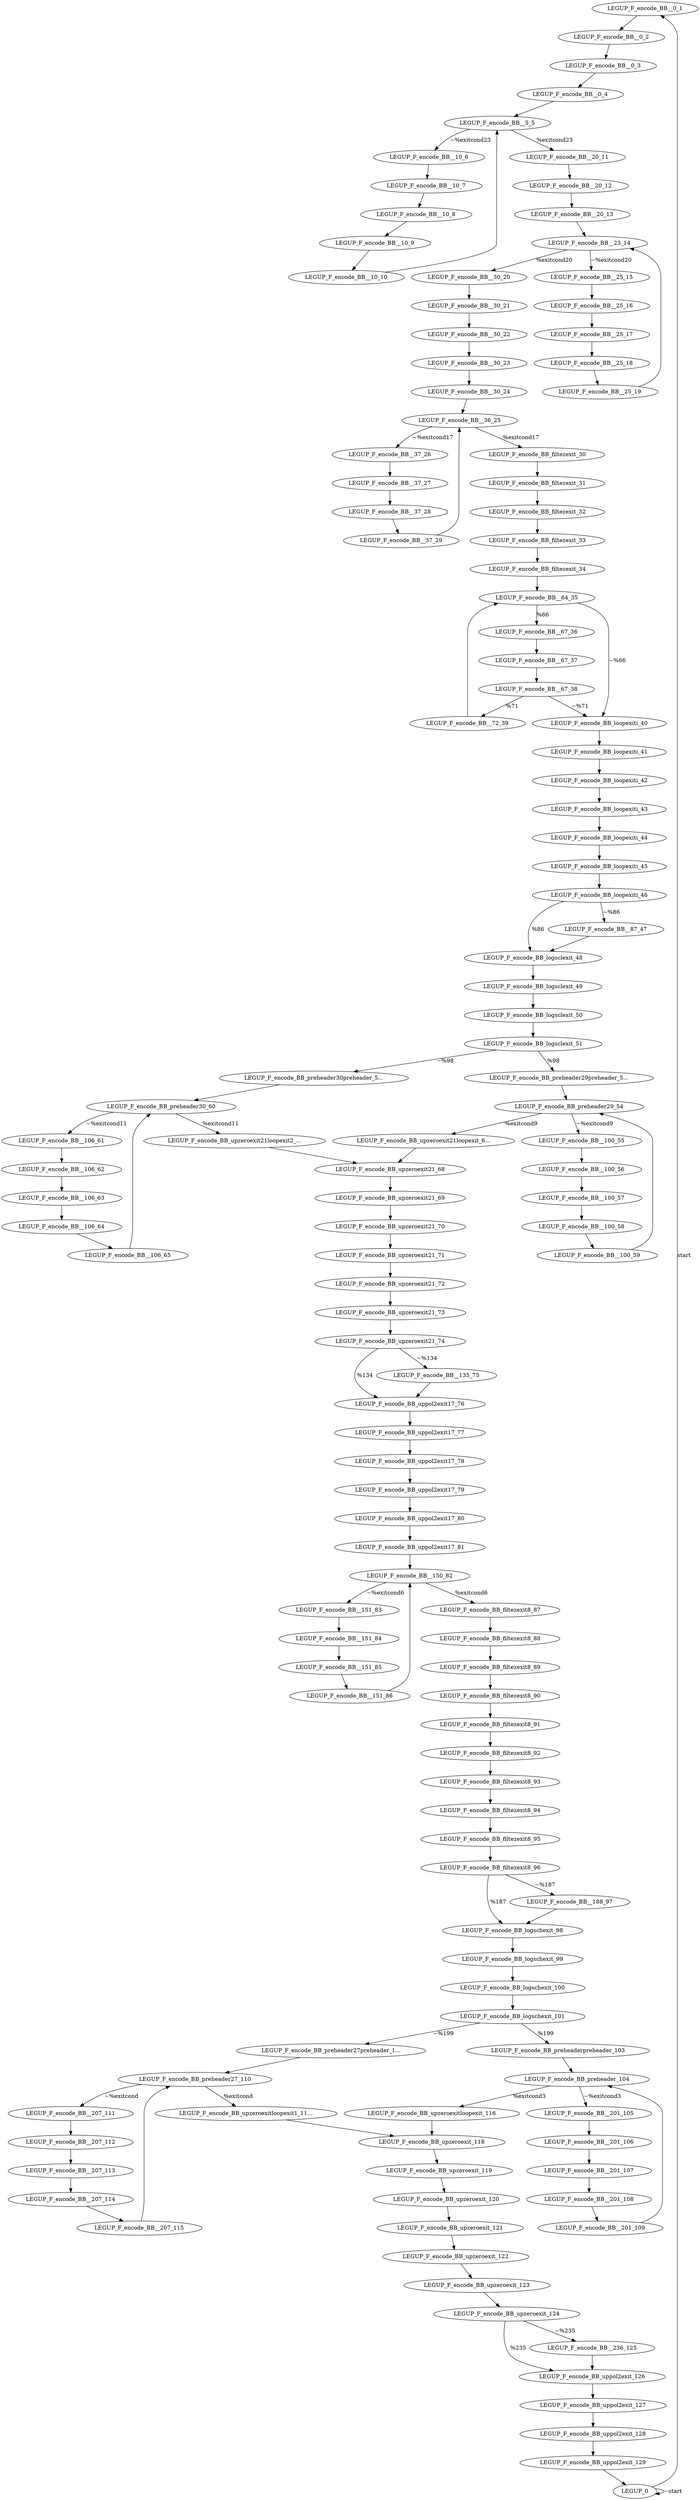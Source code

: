 digraph {
Node0x31765a0[label="LEGUP_F_encode_BB__0_1"];
Node0x3176310[label="LEGUP_0"];
Node0x3176310 -> Node0x31765a0[label="start"];
Node0x3176310 -> Node0x3176310[label="~start"];
Node0x31bd010[label="LEGUP_F_encode_BB__0_2"];
Node0x31765a0 -> Node0x31bd010;
Node0x31bd150[label="LEGUP_F_encode_BB__0_3"];
Node0x31bd010 -> Node0x31bd150;
Node0x31bd290[label="LEGUP_F_encode_BB__0_4"];
Node0x31bd150 -> Node0x31bd290;
Node0x31766f0[label="LEGUP_F_encode_BB__5_5"];
Node0x31bd290 -> Node0x31766f0;
Node0x3176990[label="LEGUP_F_encode_BB__20_11"];
Node0x31766f0 -> Node0x3176990[label="%exitcond23"];
Node0x3176840[label="LEGUP_F_encode_BB__10_6"];
Node0x31766f0 -> Node0x3176840[label="~%exitcond23"];
Node0x31be650[label="LEGUP_F_encode_BB__10_7"];
Node0x3176840 -> Node0x31be650;
Node0x31be720[label="LEGUP_F_encode_BB__10_8"];
Node0x31be650 -> Node0x31be720;
Node0x31be7f0[label="LEGUP_F_encode_BB__10_9"];
Node0x31be720 -> Node0x31be7f0;
Node0x31be8c0[label="LEGUP_F_encode_BB__10_10"];
Node0x31be7f0 -> Node0x31be8c0;
Node0x31be8c0 -> Node0x31766f0;
Node0x31bea90[label="LEGUP_F_encode_BB__20_12"];
Node0x3176990 -> Node0x31bea90;
Node0x31beb60[label="LEGUP_F_encode_BB__20_13"];
Node0x31bea90 -> Node0x31beb60;
Node0x3176b10[label="LEGUP_F_encode_BB__23_14"];
Node0x31beb60 -> Node0x3176b10;
Node0x3176e10[label="LEGUP_F_encode_BB__30_20"];
Node0x3176b10 -> Node0x3176e10[label="%exitcond20"];
Node0x3176c90[label="LEGUP_F_encode_BB__25_15"];
Node0x3176b10 -> Node0x3176c90[label="~%exitcond20"];
Node0x31bec70[label="LEGUP_F_encode_BB__25_16"];
Node0x3176c90 -> Node0x31bec70;
Node0x31bed40[label="LEGUP_F_encode_BB__25_17"];
Node0x31bec70 -> Node0x31bed40;
Node0x31bee10[label="LEGUP_F_encode_BB__25_18"];
Node0x31bed40 -> Node0x31bee10;
Node0x31beee0[label="LEGUP_F_encode_BB__25_19"];
Node0x31bee10 -> Node0x31beee0;
Node0x31beee0 -> Node0x3176b10;
Node0x31bfb80[label="LEGUP_F_encode_BB__30_21"];
Node0x3176e10 -> Node0x31bfb80;
Node0x31bfc50[label="LEGUP_F_encode_BB__30_22"];
Node0x31bfb80 -> Node0x31bfc50;
Node0x31bfd20[label="LEGUP_F_encode_BB__30_23"];
Node0x31bfc50 -> Node0x31bfd20;
Node0x31bfdf0[label="LEGUP_F_encode_BB__30_24"];
Node0x31bfd20 -> Node0x31bfdf0;
Node0x31754d0[label="LEGUP_F_encode_BB__36_25"];
Node0x31bfdf0 -> Node0x31754d0;
Node0x3175790[label="LEGUP_F_encode_BB_filtezexit_30"];
Node0x31754d0 -> Node0x3175790[label="%exitcond17"];
Node0x3175610[label="LEGUP_F_encode_BB__37_26"];
Node0x31754d0 -> Node0x3175610[label="~%exitcond17"];
Node0x31bd360[label="LEGUP_F_encode_BB__37_27"];
Node0x3175610 -> Node0x31bd360;
Node0x31bd430[label="LEGUP_F_encode_BB__37_28"];
Node0x31bd360 -> Node0x31bd430;
Node0x31bd500[label="LEGUP_F_encode_BB__37_29"];
Node0x31bd430 -> Node0x31bd500;
Node0x31bd500 -> Node0x31754d0;
Node0x31bde20[label="LEGUP_F_encode_BB_filtezexit_31"];
Node0x3175790 -> Node0x31bde20;
Node0x31bdef0[label="LEGUP_F_encode_BB_filtezexit_32"];
Node0x31bde20 -> Node0x31bdef0;
Node0x31bdfc0[label="LEGUP_F_encode_BB_filtezexit_33"];
Node0x31bdef0 -> Node0x31bdfc0;
Node0x31be090[label="LEGUP_F_encode_BB_filtezexit_34"];
Node0x31bdfc0 -> Node0x31be090;
Node0x3175910[label="LEGUP_F_encode_BB__64_35"];
Node0x31be090 -> Node0x3175910;
Node0x3175a90[label="LEGUP_F_encode_BB__67_36"];
Node0x3175910 -> Node0x3175a90[label="%66"];
Node0x3175d90[label="LEGUP_F_encode_BB_loopexiti_40"];
Node0x3175910 -> Node0x3175d90[label="~%66"];
Node0x31c0bf0[label="LEGUP_F_encode_BB__67_37"];
Node0x3175a90 -> Node0x31c0bf0;
Node0x31c0cc0[label="LEGUP_F_encode_BB__67_38"];
Node0x31c0bf0 -> Node0x31c0cc0;
Node0x3175c10[label="LEGUP_F_encode_BB__72_39"];
Node0x31c0cc0 -> Node0x3175c10[label="%71"];
Node0x31c0cc0 -> Node0x3175d90[label="~%71"];
Node0x3175c10 -> Node0x3175910;
Node0x31bd970[label="LEGUP_F_encode_BB_loopexiti_41"];
Node0x3175d90 -> Node0x31bd970;
Node0x31bda70[label="LEGUP_F_encode_BB_loopexiti_42"];
Node0x31bd970 -> Node0x31bda70;
Node0x31c18f0[label="LEGUP_F_encode_BB_loopexiti_43"];
Node0x31bda70 -> Node0x31c18f0;
Node0x31c19f0[label="LEGUP_F_encode_BB_loopexiti_44"];
Node0x31c18f0 -> Node0x31c19f0;
Node0x31c1af0[label="LEGUP_F_encode_BB_loopexiti_45"];
Node0x31c19f0 -> Node0x31c1af0;
Node0x31c1bf0[label="LEGUP_F_encode_BB_loopexiti_46"];
Node0x31c1af0 -> Node0x31c1bf0;
Node0x3176090[label="LEGUP_F_encode_BB_logsclexit_48"];
Node0x31c1bf0 -> Node0x3176090[label="%86"];
Node0x3175f10[label="LEGUP_F_encode_BB__87_47"];
Node0x31c1bf0 -> Node0x3175f10[label="~%86"];
Node0x3175f10 -> Node0x3176090;
Node0x31c02d0[label="LEGUP_F_encode_BB_logsclexit_49"];
Node0x3176090 -> Node0x31c02d0;
Node0x31c03a0[label="LEGUP_F_encode_BB_logsclexit_50"];
Node0x31c02d0 -> Node0x31c03a0;
Node0x31c0470[label="LEGUP_F_encode_BB_logsclexit_51"];
Node0x31c03a0 -> Node0x31c0470;
Node0x31ba790[label="LEGUP_F_encode_BB_preheader29preheader_5..."];
Node0x31c0470 -> Node0x31ba790[label="%98"];
Node0x31ba610[label="LEGUP_F_encode_BB_preheader30preheader_5..."];
Node0x31c0470 -> Node0x31ba610[label="~%98"];
Node0x31bac10[label="LEGUP_F_encode_BB_preheader30_60"];
Node0x31ba610 -> Node0x31bac10;
Node0x31ba910[label="LEGUP_F_encode_BB_preheader29_54"];
Node0x31ba790 -> Node0x31ba910;
Node0x31baf10[label="LEGUP_F_encode_BB_upzeroexit21loopexit_6..."];
Node0x31ba910 -> Node0x31baf10[label="%exitcond9"];
Node0x31baa90[label="LEGUP_F_encode_BB__100_55"];
Node0x31ba910 -> Node0x31baa90[label="~%exitcond9"];
Node0x31bf200[label="LEGUP_F_encode_BB__100_56"];
Node0x31baa90 -> Node0x31bf200;
Node0x31bf2d0[label="LEGUP_F_encode_BB__100_57"];
Node0x31bf200 -> Node0x31bf2d0;
Node0x31bf3a0[label="LEGUP_F_encode_BB__100_58"];
Node0x31bf2d0 -> Node0x31bf3a0;
Node0x31bf470[label="LEGUP_F_encode_BB__100_59"];
Node0x31bf3a0 -> Node0x31bf470;
Node0x31bf470 -> Node0x31ba910;
Node0x31bb090[label="LEGUP_F_encode_BB_upzeroexit21loopexit2_..."];
Node0x31bac10 -> Node0x31bb090[label="%exitcond11"];
Node0x31bad90[label="LEGUP_F_encode_BB__106_61"];
Node0x31bac10 -> Node0x31bad90[label="~%exitcond11"];
Node0x31bf780[label="LEGUP_F_encode_BB__106_62"];
Node0x31bad90 -> Node0x31bf780;
Node0x31bf850[label="LEGUP_F_encode_BB__106_63"];
Node0x31bf780 -> Node0x31bf850;
Node0x31bf920[label="LEGUP_F_encode_BB__106_64"];
Node0x31bf850 -> Node0x31bf920;
Node0x31c0f10[label="LEGUP_F_encode_BB__106_65"];
Node0x31bf920 -> Node0x31c0f10;
Node0x31c0f10 -> Node0x31bac10;
Node0x31bb210[label="LEGUP_F_encode_BB_upzeroexit21_68"];
Node0x31baf10 -> Node0x31bb210;
Node0x31bb090 -> Node0x31bb210;
Node0x31c1280[label="LEGUP_F_encode_BB_upzeroexit21_69"];
Node0x31bb210 -> Node0x31c1280;
Node0x31c1350[label="LEGUP_F_encode_BB_upzeroexit21_70"];
Node0x31c1280 -> Node0x31c1350;
Node0x31c1420[label="LEGUP_F_encode_BB_upzeroexit21_71"];
Node0x31c1350 -> Node0x31c1420;
Node0x31c14f0[label="LEGUP_F_encode_BB_upzeroexit21_72"];
Node0x31c1420 -> Node0x31c14f0;
Node0x31c15c0[label="LEGUP_F_encode_BB_upzeroexit21_73"];
Node0x31c14f0 -> Node0x31c15c0;
Node0x31c16c0[label="LEGUP_F_encode_BB_upzeroexit21_74"];
Node0x31c15c0 -> Node0x31c16c0;
Node0x31bb510[label="LEGUP_F_encode_BB_uppol2exit17_76"];
Node0x31c16c0 -> Node0x31bb510[label="%134"];
Node0x31bb390[label="LEGUP_F_encode_BB__135_75"];
Node0x31c16c0 -> Node0x31bb390[label="~%134"];
Node0x31bb390 -> Node0x31bb510;
Node0x31a8310[label="LEGUP_F_encode_BB_uppol2exit17_77"];
Node0x31bb510 -> Node0x31a8310;
Node0x31a83e0[label="LEGUP_F_encode_BB_uppol2exit17_78"];
Node0x31a8310 -> Node0x31a83e0;
Node0x31a84b0[label="LEGUP_F_encode_BB_uppol2exit17_79"];
Node0x31a83e0 -> Node0x31a84b0;
Node0x31a8580[label="LEGUP_F_encode_BB_uppol2exit17_80"];
Node0x31a84b0 -> Node0x31a8580;
Node0x31a8650[label="LEGUP_F_encode_BB_uppol2exit17_81"];
Node0x31a8580 -> Node0x31a8650;
Node0x31bb690[label="LEGUP_F_encode_BB__150_82"];
Node0x31a8650 -> Node0x31bb690;
Node0x31bba90[label="LEGUP_F_encode_BB_filtezexit8_87"];
Node0x31bb690 -> Node0x31bba90[label="%exitcond6"];
Node0x31bb810[label="LEGUP_F_encode_BB__151_83"];
Node0x31bb690 -> Node0x31bb810[label="~%exitcond6"];
Node0x31a66c0[label="LEGUP_F_encode_BB__151_84"];
Node0x31bb810 -> Node0x31a66c0;
Node0x31a6790[label="LEGUP_F_encode_BB__151_85"];
Node0x31a66c0 -> Node0x31a6790;
Node0x31a6860[label="LEGUP_F_encode_BB__151_86"];
Node0x31a6790 -> Node0x31a6860;
Node0x31a6860 -> Node0x31bb690;
Node0x31a7390[label="LEGUP_F_encode_BB_filtezexit8_88"];
Node0x31bba90 -> Node0x31a7390;
Node0x31a7460[label="LEGUP_F_encode_BB_filtezexit8_89"];
Node0x31a7390 -> Node0x31a7460;
Node0x31a7530[label="LEGUP_F_encode_BB_filtezexit8_90"];
Node0x31a7460 -> Node0x31a7530;
Node0x31a7600[label="LEGUP_F_encode_BB_filtezexit8_91"];
Node0x31a7530 -> Node0x31a7600;
Node0x31a76d0[label="LEGUP_F_encode_BB_filtezexit8_92"];
Node0x31a7600 -> Node0x31a76d0;
Node0x31a77d0[label="LEGUP_F_encode_BB_filtezexit8_93"];
Node0x31a76d0 -> Node0x31a77d0;
Node0x31a78d0[label="LEGUP_F_encode_BB_filtezexit8_94"];
Node0x31a77d0 -> Node0x31a78d0;
Node0x31a79d0[label="LEGUP_F_encode_BB_filtezexit8_95"];
Node0x31a78d0 -> Node0x31a79d0;
Node0x31a7ad0[label="LEGUP_F_encode_BB_filtezexit8_96"];
Node0x31a79d0 -> Node0x31a7ad0;
Node0x31bbd90[label="LEGUP_F_encode_BB_logschexit_98"];
Node0x31a7ad0 -> Node0x31bbd90[label="%187"];
Node0x31bbc10[label="LEGUP_F_encode_BB__188_97"];
Node0x31a7ad0 -> Node0x31bbc10[label="~%187"];
Node0x31bbc10 -> Node0x31bbd90;
Node0x31a6480[label="LEGUP_F_encode_BB_logschexit_99"];
Node0x31bbd90 -> Node0x31a6480;
Node0x31a6a90[label="LEGUP_F_encode_BB_logschexit_100"];
Node0x31a6480 -> Node0x31a6a90;
Node0x31a6b60[label="LEGUP_F_encode_BB_logschexit_101"];
Node0x31a6a90 -> Node0x31a6b60;
Node0x31bc090[label="LEGUP_F_encode_BB_preheaderpreheader_103"];
Node0x31a6b60 -> Node0x31bc090[label="%199"];
Node0x31bbf10[label="LEGUP_F_encode_BB_preheader27preheader_1..."];
Node0x31a6b60 -> Node0x31bbf10[label="~%199"];
Node0x31bc510[label="LEGUP_F_encode_BB_preheader27_110"];
Node0x31bbf10 -> Node0x31bc510;
Node0x31bc210[label="LEGUP_F_encode_BB_preheader_104"];
Node0x31bc090 -> Node0x31bc210;
Node0x31bc810[label="LEGUP_F_encode_BB_upzeroexitloopexit_116"];
Node0x31bc210 -> Node0x31bc810[label="%exitcond3"];
Node0x31bc390[label="LEGUP_F_encode_BB__201_105"];
Node0x31bc210 -> Node0x31bc390[label="~%exitcond3"];
Node0x31a6050[label="LEGUP_F_encode_BB__201_106"];
Node0x31bc390 -> Node0x31a6050;
Node0x31a6120[label="LEGUP_F_encode_BB__201_107"];
Node0x31a6050 -> Node0x31a6120;
Node0x31a61f0[label="LEGUP_F_encode_BB__201_108"];
Node0x31a6120 -> Node0x31a61f0;
Node0x31a62c0[label="LEGUP_F_encode_BB__201_109"];
Node0x31a61f0 -> Node0x31a62c0;
Node0x31a62c0 -> Node0x31bc210;
Node0x31bc990[label="LEGUP_F_encode_BB_upzeroexitloopexit1_11..."];
Node0x31bc510 -> Node0x31bc990[label="%exitcond"];
Node0x31bc690[label="LEGUP_F_encode_BB__207_111"];
Node0x31bc510 -> Node0x31bc690[label="~%exitcond"];
Node0x31ac990[label="LEGUP_F_encode_BB__207_112"];
Node0x31bc690 -> Node0x31ac990;
Node0x31aca60[label="LEGUP_F_encode_BB__207_113"];
Node0x31ac990 -> Node0x31aca60;
Node0x31acb30[label="LEGUP_F_encode_BB__207_114"];
Node0x31aca60 -> Node0x31acb30;
Node0x31acc00[label="LEGUP_F_encode_BB__207_115"];
Node0x31acb30 -> Node0x31acc00;
Node0x31acc00 -> Node0x31bc510;
Node0x31bcb10[label="LEGUP_F_encode_BB_upzeroexit_118"];
Node0x31bc810 -> Node0x31bcb10;
Node0x31bc990 -> Node0x31bcb10;
Node0x31acf90[label="LEGUP_F_encode_BB_upzeroexit_119"];
Node0x31bcb10 -> Node0x31acf90;
Node0x31ad060[label="LEGUP_F_encode_BB_upzeroexit_120"];
Node0x31acf90 -> Node0x31ad060;
Node0x31ad130[label="LEGUP_F_encode_BB_upzeroexit_121"];
Node0x31ad060 -> Node0x31ad130;
Node0x31ad200[label="LEGUP_F_encode_BB_upzeroexit_122"];
Node0x31ad130 -> Node0x31ad200;
Node0x31ad2d0[label="LEGUP_F_encode_BB_upzeroexit_123"];
Node0x31ad200 -> Node0x31ad2d0;
Node0x31ad3d0[label="LEGUP_F_encode_BB_upzeroexit_124"];
Node0x31ad2d0 -> Node0x31ad3d0;
Node0x31bce10[label="LEGUP_F_encode_BB_uppol2exit_126"];
Node0x31ad3d0 -> Node0x31bce10[label="%235"];
Node0x31bcc90[label="LEGUP_F_encode_BB__236_125"];
Node0x31ad3d0 -> Node0x31bcc90[label="~%235"];
Node0x31bcc90 -> Node0x31bce10;
Node0x31ada50[label="LEGUP_F_encode_BB_uppol2exit_127"];
Node0x31bce10 -> Node0x31ada50;
Node0x31adb20[label="LEGUP_F_encode_BB_uppol2exit_128"];
Node0x31ada50 -> Node0x31adb20;
Node0x31adbf0[label="LEGUP_F_encode_BB_uppol2exit_129"];
Node0x31adb20 -> Node0x31adbf0;
Node0x31adbf0 -> Node0x3176310;
}

